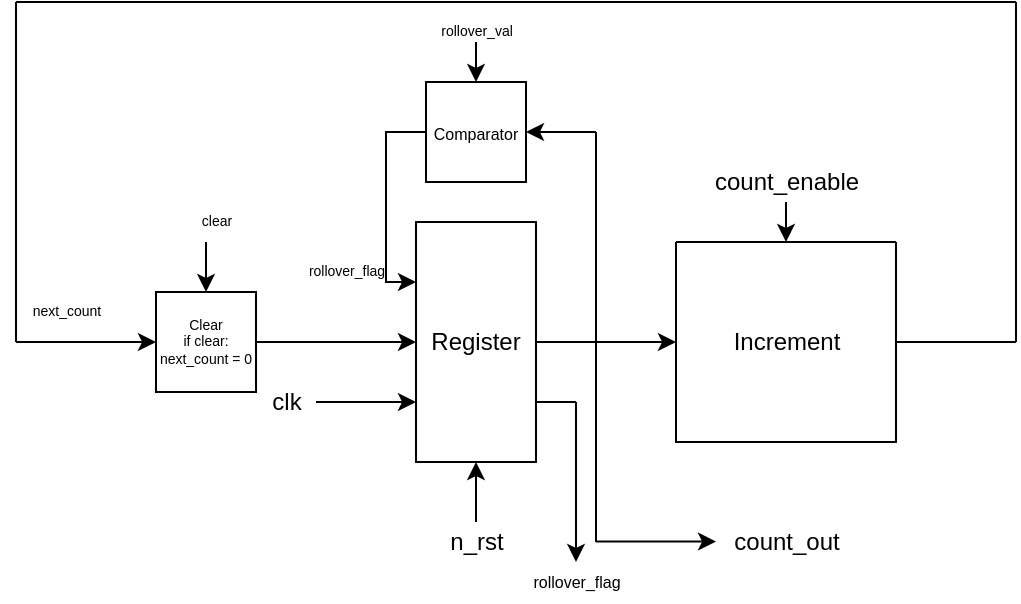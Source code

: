 <mxfile version="16.5.2" type="device"><diagram id="YIDYpltPDgBoUDYPOTvV" name="Page-1"><mxGraphModel dx="677" dy="344" grid="1" gridSize="10" guides="1" tooltips="1" connect="1" arrows="1" fold="1" page="1" pageScale="1" pageWidth="850" pageHeight="1100" math="0" shadow="0"><root><mxCell id="0"/><mxCell id="1" parent="0"/><mxCell id="Iq36hUVo4yqpeu950vCF-1" value="" style="swimlane;startSize=0;" vertex="1" parent="1"><mxGeometry x="360" y="210" width="110" height="100" as="geometry"/></mxCell><mxCell id="Iq36hUVo4yqpeu950vCF-2" value="Increment" style="text;html=1;align=center;verticalAlign=middle;resizable=0;points=[];autosize=1;strokeColor=none;fillColor=none;" vertex="1" parent="Iq36hUVo4yqpeu950vCF-1"><mxGeometry x="20" y="40" width="70" height="20" as="geometry"/></mxCell><mxCell id="Iq36hUVo4yqpeu950vCF-4" value="Register" style="rounded=0;whiteSpace=wrap;html=1;direction=south;" vertex="1" parent="1"><mxGeometry x="230" y="200" width="60" height="120" as="geometry"/></mxCell><mxCell id="Iq36hUVo4yqpeu950vCF-5" value="" style="endArrow=classic;html=1;rounded=0;entryX=0;entryY=0.5;entryDx=0;entryDy=0;exitX=0.5;exitY=0;exitDx=0;exitDy=0;" edge="1" parent="1" source="Iq36hUVo4yqpeu950vCF-4" target="Iq36hUVo4yqpeu950vCF-1"><mxGeometry width="50" height="50" relative="1" as="geometry"><mxPoint x="450" y="300" as="sourcePoint"/><mxPoint x="500" y="250" as="targetPoint"/></mxGeometry></mxCell><mxCell id="Iq36hUVo4yqpeu950vCF-6" value="" style="endArrow=classic;html=1;rounded=0;entryX=0.5;entryY=0;entryDx=0;entryDy=0;" edge="1" parent="1" target="Iq36hUVo4yqpeu950vCF-1"><mxGeometry width="50" height="50" relative="1" as="geometry"><mxPoint x="415" y="190" as="sourcePoint"/><mxPoint x="500" y="250" as="targetPoint"/></mxGeometry></mxCell><mxCell id="Iq36hUVo4yqpeu950vCF-7" value="count_enable" style="text;html=1;align=center;verticalAlign=middle;resizable=0;points=[];autosize=1;strokeColor=none;fillColor=none;" vertex="1" parent="1"><mxGeometry x="370" y="170" width="90" height="20" as="geometry"/></mxCell><mxCell id="Iq36hUVo4yqpeu950vCF-10" value="" style="endArrow=classic;html=1;rounded=0;entryX=0.75;entryY=1;entryDx=0;entryDy=0;" edge="1" parent="1" target="Iq36hUVo4yqpeu950vCF-4"><mxGeometry width="50" height="50" relative="1" as="geometry"><mxPoint x="180" y="290" as="sourcePoint"/><mxPoint x="500" y="250" as="targetPoint"/></mxGeometry></mxCell><mxCell id="Iq36hUVo4yqpeu950vCF-11" value="&lt;div&gt;clk&lt;/div&gt;" style="text;html=1;align=center;verticalAlign=middle;resizable=0;points=[];autosize=1;strokeColor=none;fillColor=none;" vertex="1" parent="1"><mxGeometry x="150" y="280" width="30" height="20" as="geometry"/></mxCell><mxCell id="Iq36hUVo4yqpeu950vCF-13" value="" style="endArrow=none;html=1;rounded=0;exitX=1;exitY=0.5;exitDx=0;exitDy=0;" edge="1" parent="1" source="Iq36hUVo4yqpeu950vCF-1"><mxGeometry width="50" height="50" relative="1" as="geometry"><mxPoint x="450" y="300" as="sourcePoint"/><mxPoint x="530" y="260" as="targetPoint"/><Array as="points"><mxPoint x="490" y="260"/></Array></mxGeometry></mxCell><mxCell id="Iq36hUVo4yqpeu950vCF-14" value="" style="endArrow=none;html=1;rounded=0;" edge="1" parent="1"><mxGeometry width="50" height="50" relative="1" as="geometry"><mxPoint x="530" y="90" as="sourcePoint"/><mxPoint x="530" y="260" as="targetPoint"/></mxGeometry></mxCell><mxCell id="Iq36hUVo4yqpeu950vCF-15" value="" style="endArrow=none;html=1;rounded=0;" edge="1" parent="1"><mxGeometry width="50" height="50" relative="1" as="geometry"><mxPoint x="200" y="90" as="sourcePoint"/><mxPoint x="530" y="90" as="targetPoint"/></mxGeometry></mxCell><mxCell id="Iq36hUVo4yqpeu950vCF-16" value="" style="endArrow=none;html=1;rounded=0;" edge="1" parent="1"><mxGeometry width="50" height="50" relative="1" as="geometry"><mxPoint x="30" y="90" as="sourcePoint"/><mxPoint x="30" y="260" as="targetPoint"/></mxGeometry></mxCell><mxCell id="Iq36hUVo4yqpeu950vCF-18" value="" style="endArrow=classic;html=1;rounded=0;entryX=0.5;entryY=1;entryDx=0;entryDy=0;" edge="1" parent="1" target="Iq36hUVo4yqpeu950vCF-4"><mxGeometry width="50" height="50" relative="1" as="geometry"><mxPoint x="200" y="260" as="sourcePoint"/><mxPoint x="230" y="240" as="targetPoint"/></mxGeometry></mxCell><mxCell id="Iq36hUVo4yqpeu950vCF-19" value="" style="endArrow=classic;html=1;rounded=0;entryX=1;entryY=0.5;entryDx=0;entryDy=0;" edge="1" parent="1" target="Iq36hUVo4yqpeu950vCF-4"><mxGeometry width="50" height="50" relative="1" as="geometry"><mxPoint x="260" y="350" as="sourcePoint"/><mxPoint x="500" y="250" as="targetPoint"/></mxGeometry></mxCell><mxCell id="Iq36hUVo4yqpeu950vCF-21" value="&lt;div&gt;n_rst&lt;/div&gt;" style="text;html=1;align=center;verticalAlign=middle;resizable=0;points=[];autosize=1;strokeColor=none;fillColor=none;" vertex="1" parent="1"><mxGeometry x="240" y="350" width="40" height="20" as="geometry"/></mxCell><mxCell id="Iq36hUVo4yqpeu950vCF-22" value="" style="endArrow=none;html=1;rounded=0;" edge="1" parent="1"><mxGeometry width="50" height="50" relative="1" as="geometry"><mxPoint x="320" y="260" as="sourcePoint"/><mxPoint x="320" y="360" as="targetPoint"/></mxGeometry></mxCell><mxCell id="Iq36hUVo4yqpeu950vCF-23" value="" style="endArrow=classic;html=1;rounded=0;" edge="1" parent="1"><mxGeometry width="50" height="50" relative="1" as="geometry"><mxPoint x="320" y="359.8" as="sourcePoint"/><mxPoint x="380" y="359.8" as="targetPoint"/></mxGeometry></mxCell><mxCell id="Iq36hUVo4yqpeu950vCF-24" value="&lt;div&gt;count_out&lt;/div&gt;" style="text;html=1;align=center;verticalAlign=middle;resizable=0;points=[];autosize=1;strokeColor=none;fillColor=none;" vertex="1" parent="1"><mxGeometry x="380" y="350" width="70" height="20" as="geometry"/></mxCell><mxCell id="Iq36hUVo4yqpeu950vCF-25" value="" style="endArrow=none;html=1;rounded=0;" edge="1" parent="1"><mxGeometry width="50" height="50" relative="1" as="geometry"><mxPoint x="150" y="260" as="sourcePoint"/><mxPoint x="200" y="260" as="targetPoint"/></mxGeometry></mxCell><mxCell id="Iq36hUVo4yqpeu950vCF-26" value="" style="endArrow=none;html=1;rounded=0;" edge="1" parent="1"><mxGeometry width="50" height="50" relative="1" as="geometry"><mxPoint x="30" y="90" as="sourcePoint"/><mxPoint x="200" y="90" as="targetPoint"/></mxGeometry></mxCell><mxCell id="Iq36hUVo4yqpeu950vCF-36" style="edgeStyle=orthogonalEdgeStyle;rounded=0;orthogonalLoop=1;jettySize=auto;html=1;exitX=0;exitY=0.5;exitDx=0;exitDy=0;entryX=0.25;entryY=1;entryDx=0;entryDy=0;fontSize=7;" edge="1" parent="1" source="Iq36hUVo4yqpeu950vCF-27" target="Iq36hUVo4yqpeu950vCF-4"><mxGeometry relative="1" as="geometry"/></mxCell><mxCell id="Iq36hUVo4yqpeu950vCF-27" value="&lt;font style=&quot;font-size: 8px&quot;&gt;Comparator&lt;/font&gt;" style="whiteSpace=wrap;html=1;aspect=fixed;" vertex="1" parent="1"><mxGeometry x="235" y="130" width="50" height="50" as="geometry"/></mxCell><mxCell id="Iq36hUVo4yqpeu950vCF-30" value="" style="endArrow=none;html=1;rounded=0;fontSize=7;" edge="1" parent="1"><mxGeometry width="50" height="50" relative="1" as="geometry"><mxPoint x="320" y="260" as="sourcePoint"/><mxPoint x="320" y="155" as="targetPoint"/></mxGeometry></mxCell><mxCell id="Iq36hUVo4yqpeu950vCF-35" value="" style="endArrow=classic;html=1;rounded=0;fontSize=7;entryX=1;entryY=0.5;entryDx=0;entryDy=0;" edge="1" parent="1" target="Iq36hUVo4yqpeu950vCF-27"><mxGeometry width="50" height="50" relative="1" as="geometry"><mxPoint x="320" y="155" as="sourcePoint"/><mxPoint x="370" y="190" as="targetPoint"/></mxGeometry></mxCell><mxCell id="Iq36hUVo4yqpeu950vCF-37" value="" style="endArrow=classic;html=1;rounded=0;fontSize=7;entryX=0.5;entryY=0;entryDx=0;entryDy=0;" edge="1" parent="1" target="Iq36hUVo4yqpeu950vCF-27"><mxGeometry width="50" height="50" relative="1" as="geometry"><mxPoint x="260" y="110" as="sourcePoint"/><mxPoint x="370" y="150" as="targetPoint"/></mxGeometry></mxCell><mxCell id="Iq36hUVo4yqpeu950vCF-38" value="rollover_val" style="text;html=1;align=center;verticalAlign=middle;resizable=0;points=[];autosize=1;strokeColor=none;fillColor=none;fontSize=7;" vertex="1" parent="1"><mxGeometry x="235" y="100" width="50" height="10" as="geometry"/></mxCell><mxCell id="Iq36hUVo4yqpeu950vCF-39" value="rollover_flag" style="text;html=1;align=center;verticalAlign=middle;resizable=0;points=[];autosize=1;strokeColor=none;fillColor=none;fontSize=7;" vertex="1" parent="1"><mxGeometry x="170" y="220" width="50" height="10" as="geometry"/></mxCell><mxCell id="Iq36hUVo4yqpeu950vCF-40" value="&lt;div&gt;Clear&lt;/div&gt;&lt;div&gt;if clear:&lt;/div&gt;&lt;div&gt;&lt;span style=&quot;white-space: pre&quot;&gt;next_count = 0&lt;/span&gt;&lt;/div&gt;" style="whiteSpace=wrap;html=1;aspect=fixed;fontSize=7;" vertex="1" parent="1"><mxGeometry x="100" y="235" width="50" height="50" as="geometry"/></mxCell><mxCell id="Iq36hUVo4yqpeu950vCF-41" value="" style="endArrow=classic;html=1;rounded=0;fontSize=7;entryX=0;entryY=0.5;entryDx=0;entryDy=0;" edge="1" parent="1" target="Iq36hUVo4yqpeu950vCF-40"><mxGeometry width="50" height="50" relative="1" as="geometry"><mxPoint x="30" y="260" as="sourcePoint"/><mxPoint x="320" y="190" as="targetPoint"/></mxGeometry></mxCell><mxCell id="Iq36hUVo4yqpeu950vCF-42" value="next_count" style="text;html=1;align=center;verticalAlign=middle;resizable=0;points=[];autosize=1;strokeColor=none;fillColor=none;fontSize=7;" vertex="1" parent="1"><mxGeometry x="30" y="240" width="50" height="10" as="geometry"/></mxCell><mxCell id="Iq36hUVo4yqpeu950vCF-43" value="" style="endArrow=classic;html=1;rounded=0;fontSize=7;entryX=0.5;entryY=0;entryDx=0;entryDy=0;" edge="1" parent="1" target="Iq36hUVo4yqpeu950vCF-40"><mxGeometry width="50" height="50" relative="1" as="geometry"><mxPoint x="125" y="210" as="sourcePoint"/><mxPoint x="320" y="200" as="targetPoint"/></mxGeometry></mxCell><mxCell id="Iq36hUVo4yqpeu950vCF-44" value="clear" style="text;html=1;align=center;verticalAlign=middle;resizable=0;points=[];autosize=1;strokeColor=none;fillColor=none;fontSize=7;" vertex="1" parent="1"><mxGeometry x="115" y="195" width="30" height="10" as="geometry"/></mxCell><mxCell id="Iq36hUVo4yqpeu950vCF-45" value="" style="endArrow=classic;html=1;rounded=0;fontSize=8;" edge="1" parent="1"><mxGeometry width="50" height="50" relative="1" as="geometry"><mxPoint x="310" y="290" as="sourcePoint"/><mxPoint x="310" y="370" as="targetPoint"/></mxGeometry></mxCell><mxCell id="Iq36hUVo4yqpeu950vCF-46" value="" style="endArrow=none;html=1;rounded=0;fontSize=8;exitX=0.75;exitY=0;exitDx=0;exitDy=0;" edge="1" parent="1" source="Iq36hUVo4yqpeu950vCF-4"><mxGeometry width="50" height="50" relative="1" as="geometry"><mxPoint x="270" y="250" as="sourcePoint"/><mxPoint x="310" y="290" as="targetPoint"/></mxGeometry></mxCell><mxCell id="Iq36hUVo4yqpeu950vCF-47" value="rollover_flag" style="text;html=1;align=center;verticalAlign=middle;resizable=0;points=[];autosize=1;strokeColor=none;fillColor=none;fontSize=8;" vertex="1" parent="1"><mxGeometry x="280" y="370" width="60" height="20" as="geometry"/></mxCell></root></mxGraphModel></diagram></mxfile>